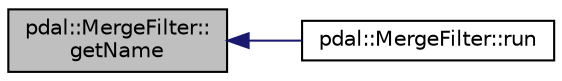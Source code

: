 digraph "pdal::MergeFilter::getName"
{
  edge [fontname="Helvetica",fontsize="10",labelfontname="Helvetica",labelfontsize="10"];
  node [fontname="Helvetica",fontsize="10",shape=record];
  rankdir="LR";
  Node1 [label="pdal::MergeFilter::\lgetName",height=0.2,width=0.4,color="black", fillcolor="grey75", style="filled", fontcolor="black"];
  Node1 -> Node2 [dir="back",color="midnightblue",fontsize="10",style="solid",fontname="Helvetica"];
  Node2 [label="pdal::MergeFilter::run",height=0.2,width=0.4,color="black", fillcolor="white", style="filled",URL="$classpdal_1_1MergeFilter.html#a6df04ca27666b985b177b39298399c84"];
}

